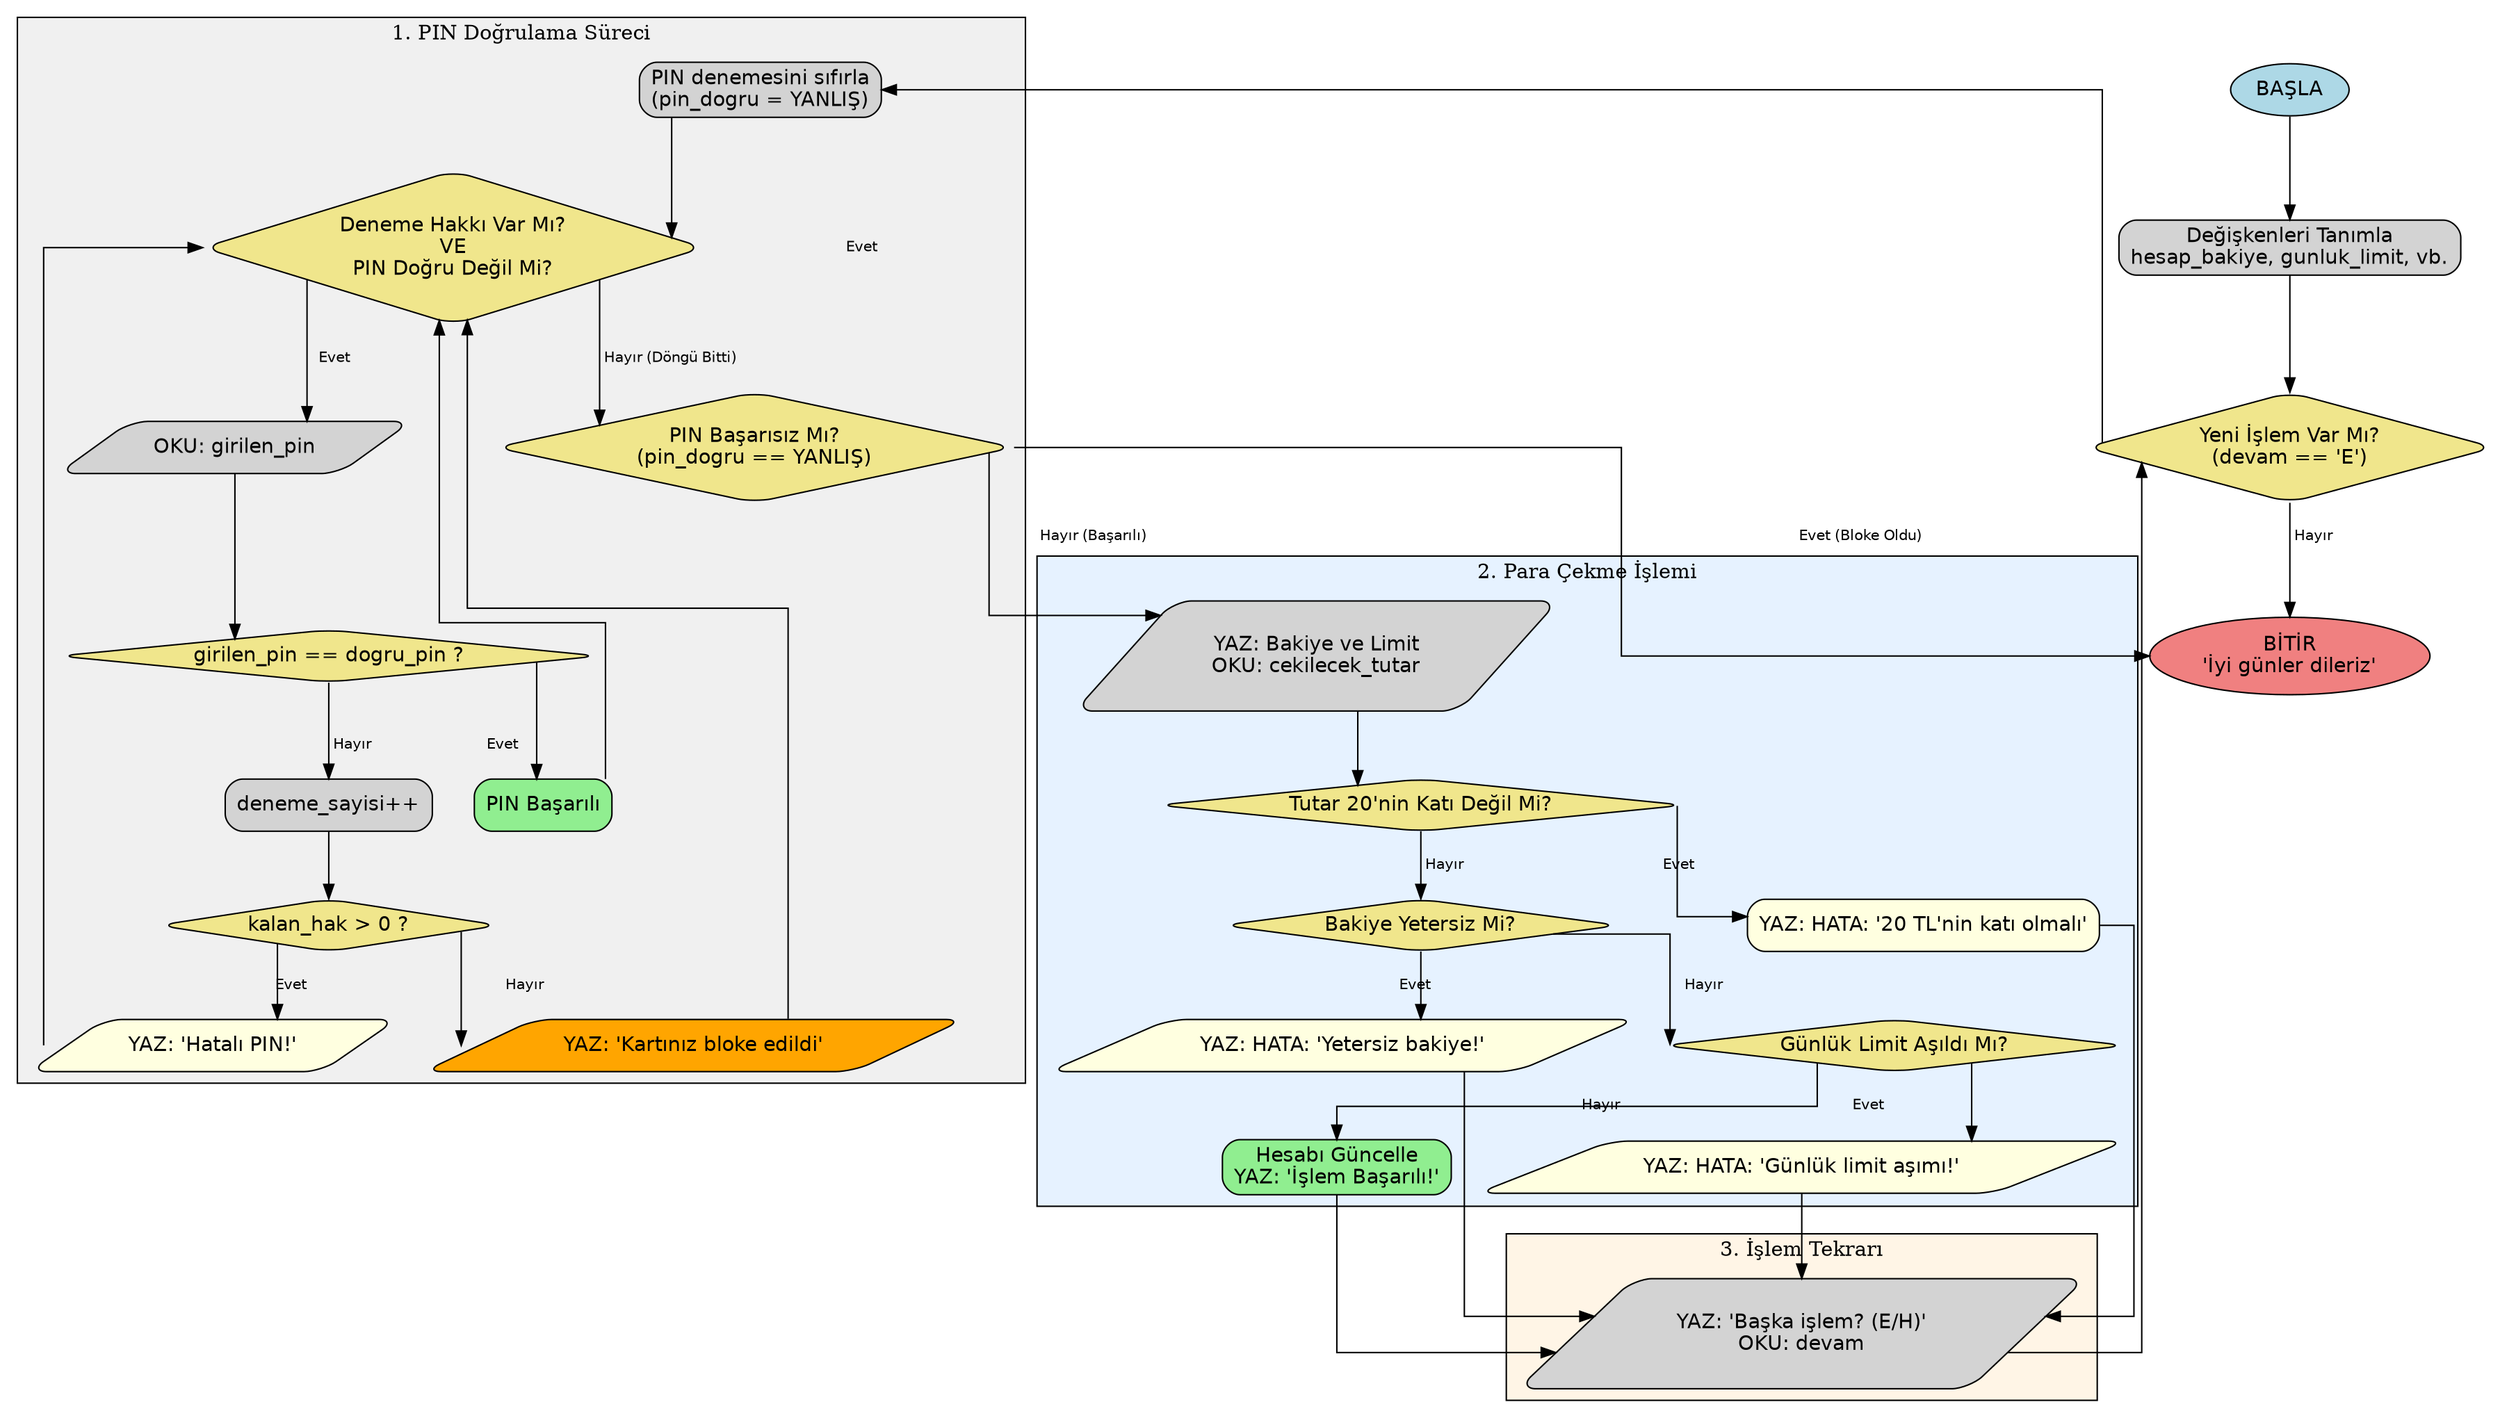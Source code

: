 digraph ATM_Flowchart {
    // --- GRAFİK AYARLARI ---
    rankdir=TB; // Akış yönü: Yukarıdan Aşağıya (Top to Bottom)
    splines=ortho; // Çizgileri daha dik açılı yap (daha düzenli görünür)
    node [shape=box, style="rounded,filled", fontname="Helvetica"];
    edge [fontname="Helvetica", fontsize=10];

    // --- ANA DÜĞÜMLER ---
    Start [label="BAŞLA", shape=ellipse, fillcolor=lightblue];
    End [label="BİTİR\n'İyi günler dileriz'", shape=ellipse, fillcolor=lightcoral];
    Init [label="Değişkenleri Tanımla\nhesap_bakiye, gunluk_limit, vb."];
    MainLoop_Check [label="Yeni İşlem Var Mı?\n(devam == 'E')", shape=diamond, fillcolor=khaki];

    // --- AKIŞ BAŞLANGICI ---
    Start -> Init -> MainLoop_Check;

    // --- 1. BÖLÜM: PIN DOĞRULAMA SÜRECİ ---
    subgraph cluster_pin_verification {
        label = "1. PIN Doğrulama Süreci";
        bgcolor="#f0f0f0"; // Arka plan rengi

        Pin_Init [label="PIN denemesini sıfırla\n(pin_dogru = YANLIŞ)"];
        PinLoop_Check [label="Deneme Hakkı Var Mı?\nVE\nPIN Doğru Değil Mi?", shape=diamond, fillcolor=khaki];
        Read_Pin [label="OKU: girilen_pin", shape=parallelogram];
        Pin_Check [label="girilen_pin == dogru_pin ?", shape=diamond, fillcolor=khaki];
        Pin_Success [label="PIN Başarılı", fillcolor=lightgreen];
        Pin_Fail [label="deneme_sayisi++"];
        Hak_Check [label="kalan_hak > 0 ?", shape=diamond, fillcolor=khaki];
        Yaz_Kalan_Hak [label="YAZ: 'Hatalı PIN!'", shape=parallelogram, fillcolor=lightyellow];
        Kart_Bloke [label="YAZ: 'Kartınız bloke edildi'", shape=parallelogram, fillcolor=orange];
        Pin_Bloke_Check [label="PIN Başarısız Mı?\n(pin_dogru == YANLIŞ)", shape=diamond, fillcolor=khaki];
        
        // PIN bölümü iç akışı
        Pin_Init -> PinLoop_Check;
        PinLoop_Check -> Read_Pin [label=" Evet"];
        Read_Pin -> Pin_Check;
        Pin_Check -> Pin_Success [label=" Evet"];
        Pin_Success -> PinLoop_Check;
        Pin_Check -> Pin_Fail [label=" Hayır"];
        Pin_Fail -> Hak_Check;
        Hak_Check -> Yaz_Kalan_Hak [label=" Evet"];
        Yaz_Kalan_Hak -> PinLoop_Check;
        Hak_Check -> Kart_Bloke [label=" Hayır"];
        Kart_Bloke -> PinLoop_Check;
        PinLoop_Check -> Pin_Bloke_Check [label=" Hayır (Döngü Bitti)"];
    }

    // --- 2. BÖLÜM: PARA ÇEKME İŞLEMİ ---
    subgraph cluster_withdrawal {
        label = "2. Para Çekme İşlemi";
        bgcolor="#e6f2ff";

        Show_Info_Read_Amount [label="YAZ: Bakiye ve Limit\nOKU: cekilecek_tutar", shape=parallelogram];
        Check_Tutar_20 [label="Tutar 20'nin Katı Değil Mi?", shape=diamond, fillcolor=khaki];
        Hata_Tutar_20 [label="YAZ: HATA: '20 TL'nin katı olmalı'", shape=parallelogra, fillcolor=lightyellow];
        Check_Bakiye [label="Bakiye Yetersiz Mi?", shape=diamond, fillcolor=khaki];
        Hata_Bakiye [label="YAZ: HATA: 'Yetersiz bakiye!'", shape=parallelogram, fillcolor=lightyellow];
        Check_Limit [label="Günlük Limit Aşıldı Mı?", shape=diamond, fillcolor=khaki];
        Hata_Limit [label="YAZ: HATA: 'Günlük limit aşımı!'", shape=parallelogram, fillcolor=lightyellow];
        Islem_Basarili [label="Hesabı Güncelle\nYAZ: 'İşlem Başarılı!'", fillcolor=lightgreen];

        // Para Çekme bölümü iç akışı
        Show_Info_Read_Amount -> Check_Tutar_20;
        Check_Tutar_20 -> Hata_Tutar_20 [label=" Evet"];
        Check_Tutar_20 -> Check_Bakiye [label=" Hayır"];
        Check_Bakiye -> Hata_Bakiye [label=" Evet"];
        Check_Bakiye -> Check_Limit [label=" Hayır"];
        Check_Limit -> Hata_Limit [label=" Evet"];
        Check_Limit -> Islem_Basarili [label=" Hayır"];
    }

    // --- 3. BÖLÜM: İŞLEM TEKRARI ---
    subgraph cluster_continue {
        label = "3. İşlem Tekrarı";
        bgcolor="#fff5e6";

        Ask_Continue [label="YAZ: 'Başka işlem? (E/H)'\nOKU: devam", shape=parallelogram];
    }
    
    // --- BÖLÜMLER ARASI BAĞLANTILAR ---
    MainLoop_Check -> Pin_Init [label=" Evet"];
    MainLoop_Check -> End [label=" Hayır"];
    
    // PIN kontrolünden sonraki akış
    Pin_Bloke_Check -> End [label=" Evet (Bloke Oldu)"];
    Pin_Bloke_Check -> Show_Info_Read_Amount [label=" Hayır (Başarılı)"];

    // Para çekme işlemi sonucundan tekrar sorgusuna geçiş
    Islem_Basarili -> Ask_Continue;
    Hata_Tutar_20 -> Ask_Continue;
    Hata_Bakiye -> Ask_Continue;
    Hata_Limit -> Ask_Continue;
    
    // Tekrar sorgusundan ana döngüye dönüş
    Ask_Continue -> MainLoop_Check;
}
